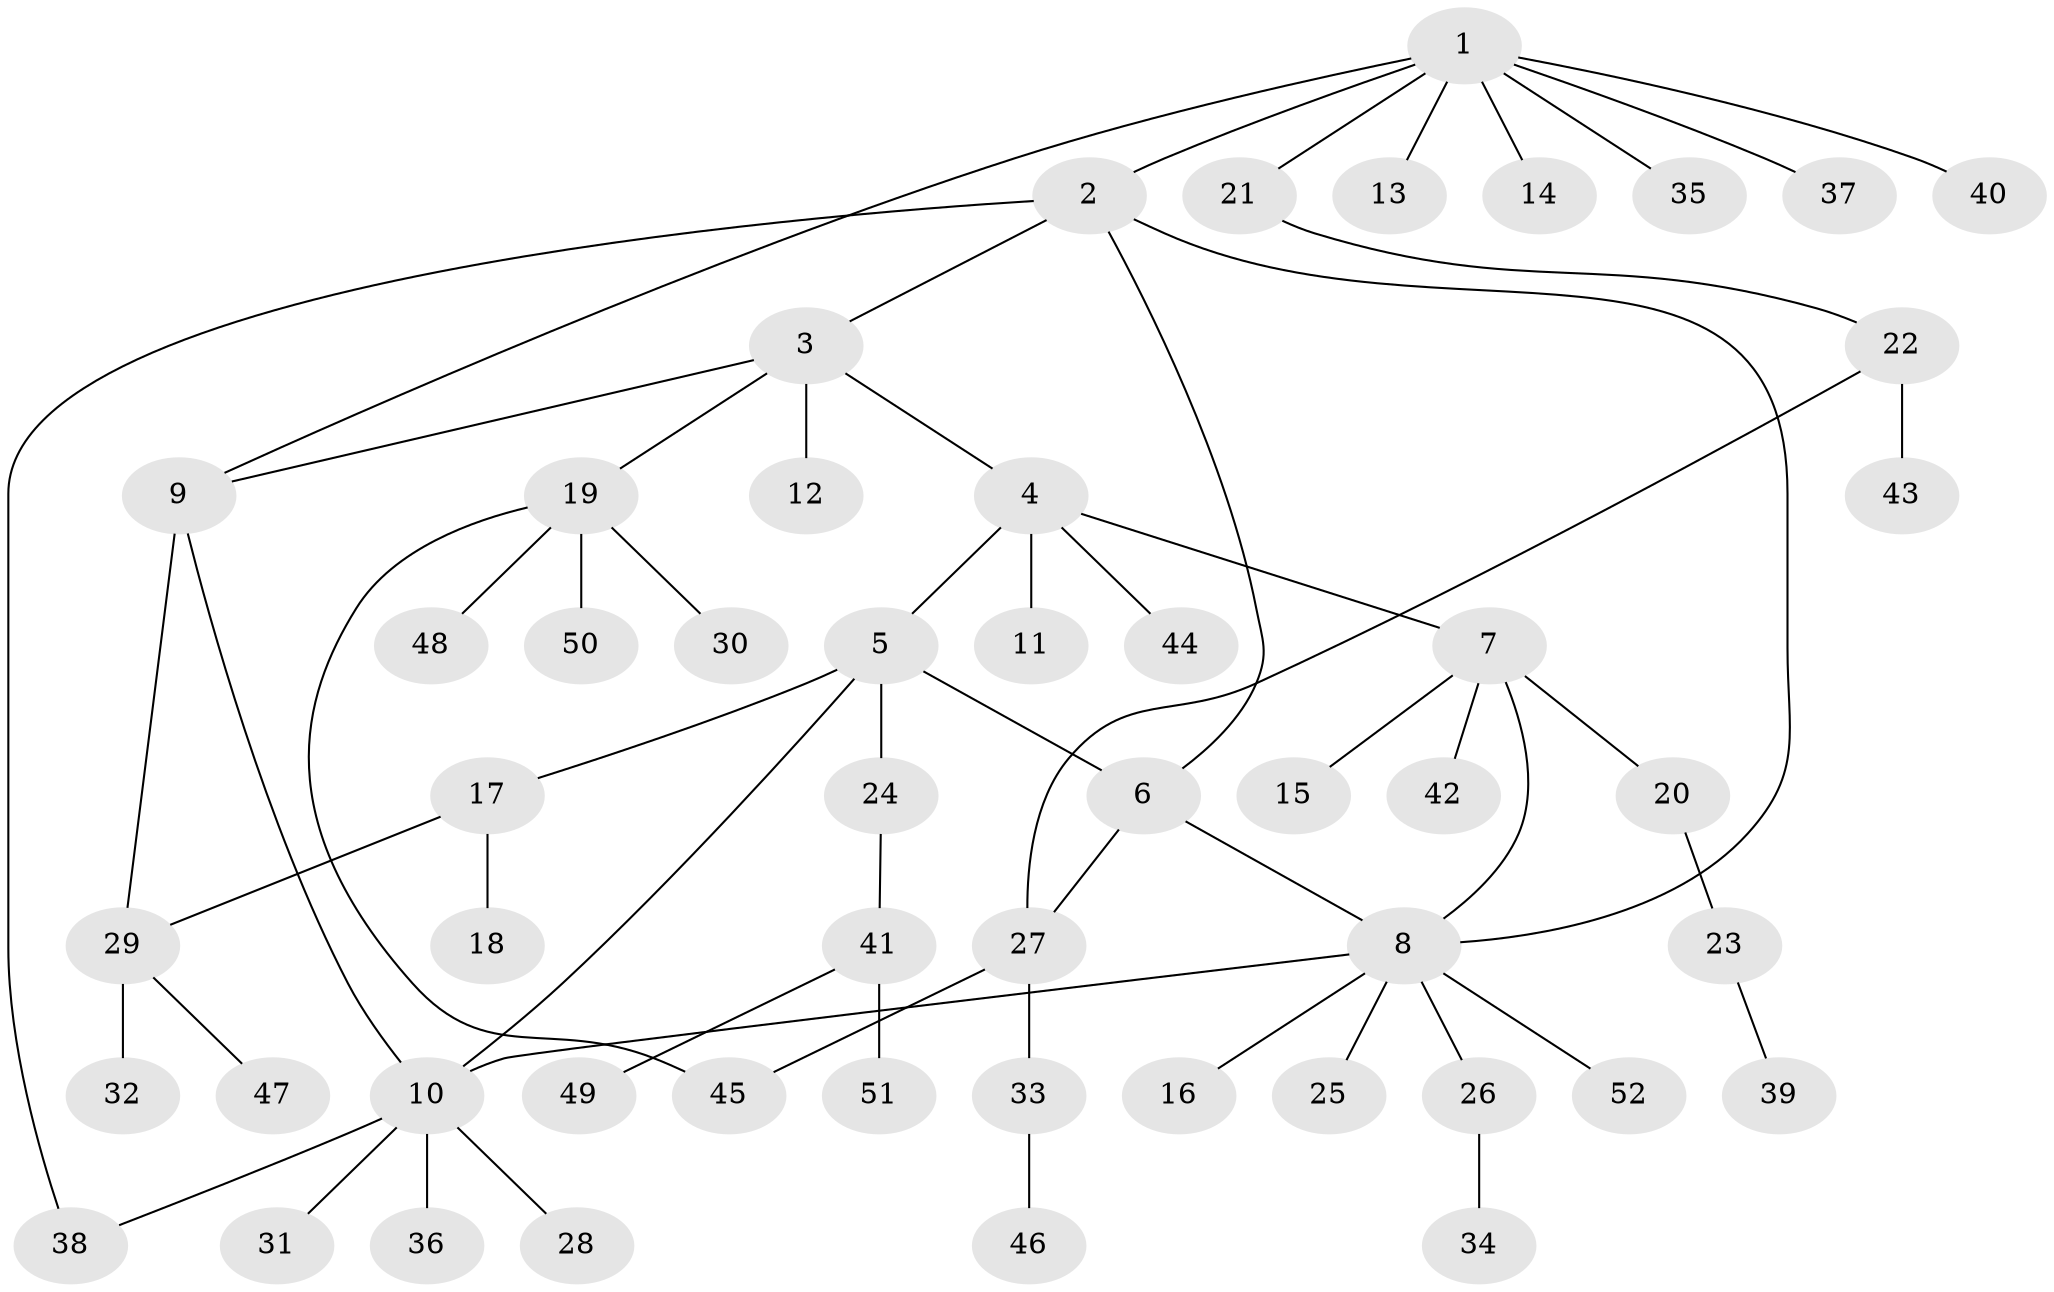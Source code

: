 // Generated by graph-tools (version 1.1) at 2025/11/02/27/25 16:11:29]
// undirected, 52 vertices, 61 edges
graph export_dot {
graph [start="1"]
  node [color=gray90,style=filled];
  1;
  2;
  3;
  4;
  5;
  6;
  7;
  8;
  9;
  10;
  11;
  12;
  13;
  14;
  15;
  16;
  17;
  18;
  19;
  20;
  21;
  22;
  23;
  24;
  25;
  26;
  27;
  28;
  29;
  30;
  31;
  32;
  33;
  34;
  35;
  36;
  37;
  38;
  39;
  40;
  41;
  42;
  43;
  44;
  45;
  46;
  47;
  48;
  49;
  50;
  51;
  52;
  1 -- 2;
  1 -- 9;
  1 -- 13;
  1 -- 14;
  1 -- 21;
  1 -- 35;
  1 -- 37;
  1 -- 40;
  2 -- 3;
  2 -- 6;
  2 -- 8;
  2 -- 38;
  3 -- 4;
  3 -- 9;
  3 -- 12;
  3 -- 19;
  4 -- 5;
  4 -- 7;
  4 -- 11;
  4 -- 44;
  5 -- 6;
  5 -- 10;
  5 -- 17;
  5 -- 24;
  6 -- 8;
  6 -- 27;
  7 -- 8;
  7 -- 15;
  7 -- 20;
  7 -- 42;
  8 -- 10;
  8 -- 16;
  8 -- 25;
  8 -- 26;
  8 -- 52;
  9 -- 10;
  9 -- 29;
  10 -- 28;
  10 -- 31;
  10 -- 36;
  10 -- 38;
  17 -- 18;
  17 -- 29;
  19 -- 30;
  19 -- 45;
  19 -- 48;
  19 -- 50;
  20 -- 23;
  21 -- 22;
  22 -- 27;
  22 -- 43;
  23 -- 39;
  24 -- 41;
  26 -- 34;
  27 -- 33;
  27 -- 45;
  29 -- 32;
  29 -- 47;
  33 -- 46;
  41 -- 49;
  41 -- 51;
}
